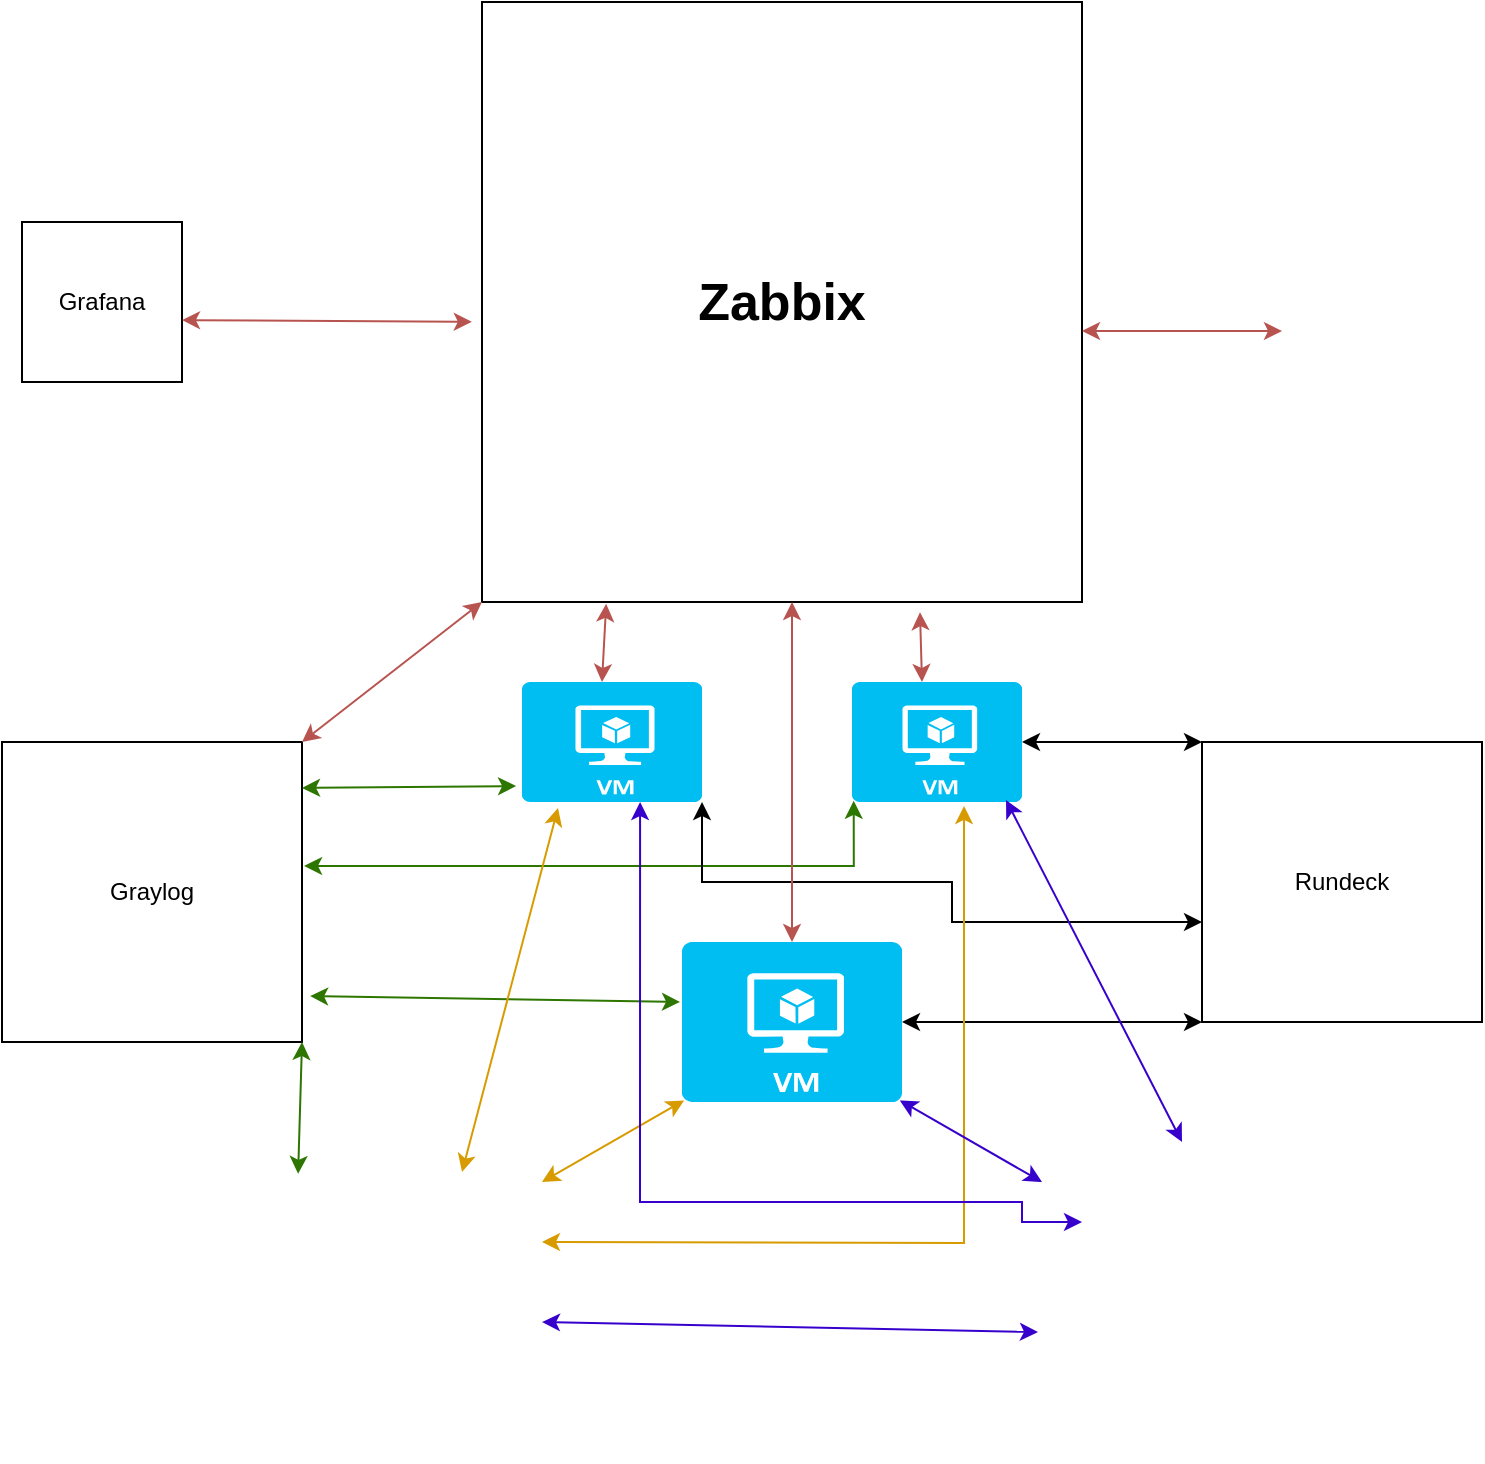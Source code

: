 <mxfile version="15.8.6" type="github">
  <diagram id="z5rGznuba-PtW8SU3dXK" name="Page-1">
    <mxGraphModel dx="1422" dy="790" grid="1" gridSize="10" guides="1" tooltips="1" connect="1" arrows="1" fold="1" page="1" pageScale="1" pageWidth="3300" pageHeight="4681" math="0" shadow="0">
      <root>
        <mxCell id="0" />
        <mxCell id="1" parent="0" />
        <mxCell id="jL6jd2JfHJ7tAKCCUWy6-1" value="&lt;b&gt;&lt;font style=&quot;font-size: 26px&quot;&gt;Zabbix&lt;/font&gt;&lt;/b&gt;" style="whiteSpace=wrap;html=1;aspect=fixed;" parent="1" vertex="1">
          <mxGeometry x="1190" y="200" width="300" height="300" as="geometry" />
        </mxCell>
        <mxCell id="jL6jd2JfHJ7tAKCCUWy6-2" value="Grafana" style="whiteSpace=wrap;html=1;aspect=fixed;" parent="1" vertex="1">
          <mxGeometry x="960" y="310" width="80" height="80" as="geometry" />
        </mxCell>
        <mxCell id="jL6jd2JfHJ7tAKCCUWy6-6" value="" style="verticalLabelPosition=bottom;html=1;verticalAlign=top;align=center;strokeColor=none;fillColor=#00BEF2;shape=mxgraph.azure.virtual_machine;" parent="1" vertex="1">
          <mxGeometry x="1210" y="540" width="90" height="60" as="geometry" />
        </mxCell>
        <mxCell id="jL6jd2JfHJ7tAKCCUWy6-7" value="" style="verticalLabelPosition=bottom;html=1;verticalAlign=top;align=center;strokeColor=none;fillColor=#00BEF2;shape=mxgraph.azure.virtual_machine;" parent="1" vertex="1">
          <mxGeometry x="1375" y="540" width="85" height="60" as="geometry" />
        </mxCell>
        <mxCell id="jL6jd2JfHJ7tAKCCUWy6-8" value="" style="verticalLabelPosition=bottom;html=1;verticalAlign=top;align=center;strokeColor=none;fillColor=#00BEF2;shape=mxgraph.azure.virtual_machine;" parent="1" vertex="1">
          <mxGeometry x="1290" y="670" width="110" height="80" as="geometry" />
        </mxCell>
        <mxCell id="jL6jd2JfHJ7tAKCCUWy6-9" value="" style="shape=image;html=1;verticalAlign=top;verticalLabelPosition=bottom;labelBackgroundColor=#ffffff;imageAspect=0;aspect=fixed;image=https://cdn0.iconfinder.com/data/icons/font-awesome-brands-vol-1/512/jenkins-128.png" parent="1" vertex="1">
          <mxGeometry x="1470" y="785" width="135" height="135" as="geometry" />
        </mxCell>
        <mxCell id="jL6jd2JfHJ7tAKCCUWy6-17" value="" style="shape=image;html=1;verticalAlign=top;verticalLabelPosition=bottom;labelBackgroundColor=#ffffff;imageAspect=0;aspect=fixed;image=https://cdn4.iconfinder.com/data/icons/socialcones/508/Gitlab-128.png" parent="1" vertex="1">
          <mxGeometry x="1080" y="790" width="140" height="140" as="geometry" />
        </mxCell>
        <mxCell id="jL6jd2JfHJ7tAKCCUWy6-18" value="" style="shape=image;html=1;verticalAlign=top;verticalLabelPosition=bottom;labelBackgroundColor=#ffffff;imageAspect=0;aspect=fixed;image=https://cdn2.iconfinder.com/data/icons/social-media-2285/512/1_Slack_colored_svg-128.png" parent="1" vertex="1">
          <mxGeometry x="1605" y="330" width="70" height="70" as="geometry" />
        </mxCell>
        <mxCell id="kYGF-sDnhBKtGnx4Ma22-1" value="Rundeck" style="whiteSpace=wrap;html=1;aspect=fixed;" vertex="1" parent="1">
          <mxGeometry x="1550" y="570" width="140" height="140" as="geometry" />
        </mxCell>
        <mxCell id="kYGF-sDnhBKtGnx4Ma22-2" value="Graylog" style="whiteSpace=wrap;html=1;aspect=fixed;" vertex="1" parent="1">
          <mxGeometry x="950" y="570" width="150" height="150" as="geometry" />
        </mxCell>
        <mxCell id="kYGF-sDnhBKtGnx4Ma22-25" value="" style="endArrow=classic;startArrow=classic;html=1;rounded=0;entryX=-0.033;entryY=0.867;entryDx=0;entryDy=0;entryPerimeter=0;exitX=1;exitY=0.153;exitDx=0;exitDy=0;exitPerimeter=0;fillColor=#60a917;strokeColor=#2D7600;" edge="1" parent="1" source="kYGF-sDnhBKtGnx4Ma22-2" target="jL6jd2JfHJ7tAKCCUWy6-6">
          <mxGeometry width="50" height="50" relative="1" as="geometry">
            <mxPoint x="1120" y="590" as="sourcePoint" />
            <mxPoint x="1170" y="540" as="targetPoint" />
          </mxGeometry>
        </mxCell>
        <mxCell id="kYGF-sDnhBKtGnx4Ma22-27" value="" style="endArrow=classic;startArrow=classic;html=1;rounded=0;entryX=-0.009;entryY=0.375;entryDx=0;entryDy=0;entryPerimeter=0;exitX=1.027;exitY=0.847;exitDx=0;exitDy=0;exitPerimeter=0;fillColor=#60a917;strokeColor=#2D7600;" edge="1" parent="1" source="kYGF-sDnhBKtGnx4Ma22-2" target="jL6jd2JfHJ7tAKCCUWy6-8">
          <mxGeometry width="50" height="50" relative="1" as="geometry">
            <mxPoint x="1100" y="680" as="sourcePoint" />
            <mxPoint x="1280" y="680" as="targetPoint" />
          </mxGeometry>
        </mxCell>
        <mxCell id="kYGF-sDnhBKtGnx4Ma22-30" value="" style="endArrow=classic;startArrow=classic;html=1;rounded=0;entryX=0.01;entryY=0.99;entryDx=0;entryDy=0;entryPerimeter=0;edgeStyle=orthogonalEdgeStyle;exitX=1.007;exitY=0.413;exitDx=0;exitDy=0;exitPerimeter=0;fillColor=#60a917;strokeColor=#2D7600;" edge="1" parent="1" source="kYGF-sDnhBKtGnx4Ma22-2" target="jL6jd2JfHJ7tAKCCUWy6-7">
          <mxGeometry width="50" height="50" relative="1" as="geometry">
            <mxPoint x="1100" y="665" as="sourcePoint" />
            <mxPoint x="1150" y="615" as="targetPoint" />
          </mxGeometry>
        </mxCell>
        <mxCell id="kYGF-sDnhBKtGnx4Ma22-31" value="" style="endArrow=classic;startArrow=classic;html=1;rounded=0;entryX=0.207;entryY=1.003;entryDx=0;entryDy=0;entryPerimeter=0;fillColor=#f8cecc;strokeColor=#b85450;" edge="1" parent="1" target="jL6jd2JfHJ7tAKCCUWy6-1">
          <mxGeometry width="50" height="50" relative="1" as="geometry">
            <mxPoint x="1250" y="540" as="sourcePoint" />
            <mxPoint x="1300" y="490" as="targetPoint" />
          </mxGeometry>
        </mxCell>
        <mxCell id="kYGF-sDnhBKtGnx4Ma22-32" value="" style="endArrow=classic;startArrow=classic;html=1;rounded=0;entryX=0.73;entryY=1.017;entryDx=0;entryDy=0;entryPerimeter=0;fillColor=#f8cecc;strokeColor=#b85450;" edge="1" parent="1" target="jL6jd2JfHJ7tAKCCUWy6-1">
          <mxGeometry width="50" height="50" relative="1" as="geometry">
            <mxPoint x="1410" y="540" as="sourcePoint" />
            <mxPoint x="1460" y="490" as="targetPoint" />
          </mxGeometry>
        </mxCell>
        <mxCell id="kYGF-sDnhBKtGnx4Ma22-34" value="" style="endArrow=classic;startArrow=classic;html=1;rounded=0;entryX=0;entryY=0;entryDx=0;entryDy=0;" edge="1" parent="1" target="kYGF-sDnhBKtGnx4Ma22-1">
          <mxGeometry width="50" height="50" relative="1" as="geometry">
            <mxPoint x="1460" y="570" as="sourcePoint" />
            <mxPoint x="1510" y="520" as="targetPoint" />
          </mxGeometry>
        </mxCell>
        <mxCell id="kYGF-sDnhBKtGnx4Ma22-35" value="" style="endArrow=classic;startArrow=classic;html=1;rounded=0;entryX=0;entryY=1;entryDx=0;entryDy=0;" edge="1" parent="1" target="kYGF-sDnhBKtGnx4Ma22-1">
          <mxGeometry width="50" height="50" relative="1" as="geometry">
            <mxPoint x="1400" y="710" as="sourcePoint" />
            <mxPoint x="1490" y="710" as="targetPoint" />
          </mxGeometry>
        </mxCell>
        <mxCell id="kYGF-sDnhBKtGnx4Ma22-37" value="" style="endArrow=classic;startArrow=classic;html=1;rounded=0;entryX=0;entryY=0.643;entryDx=0;entryDy=0;entryPerimeter=0;edgeStyle=orthogonalEdgeStyle;" edge="1" parent="1" target="kYGF-sDnhBKtGnx4Ma22-1">
          <mxGeometry width="50" height="50" relative="1" as="geometry">
            <mxPoint x="1300" y="600" as="sourcePoint" />
            <mxPoint x="1390" y="600" as="targetPoint" />
            <Array as="points">
              <mxPoint x="1300" y="640" />
              <mxPoint x="1425" y="640" />
              <mxPoint x="1425" y="660" />
            </Array>
          </mxGeometry>
        </mxCell>
        <mxCell id="kYGF-sDnhBKtGnx4Ma22-39" value="" style="endArrow=classic;startArrow=classic;html=1;rounded=0;exitX=0.5;exitY=0;exitDx=0;exitDy=0;exitPerimeter=0;fillColor=#f8cecc;strokeColor=#b85450;" edge="1" parent="1" source="jL6jd2JfHJ7tAKCCUWy6-8">
          <mxGeometry width="50" height="50" relative="1" as="geometry">
            <mxPoint x="1290" y="530" as="sourcePoint" />
            <mxPoint x="1345" y="500" as="targetPoint" />
          </mxGeometry>
        </mxCell>
        <mxCell id="kYGF-sDnhBKtGnx4Ma22-40" value="" style="endArrow=classic;startArrow=classic;html=1;rounded=0;exitX=1;exitY=0.5;exitDx=0;exitDy=0;entryX=-0.015;entryY=0.593;entryDx=0;entryDy=0;entryPerimeter=0;fillColor=#6a00ff;strokeColor=#3700CC;" edge="1" parent="1" source="jL6jd2JfHJ7tAKCCUWy6-17" target="jL6jd2JfHJ7tAKCCUWy6-9">
          <mxGeometry width="50" height="50" relative="1" as="geometry">
            <mxPoint x="1270" y="860" as="sourcePoint" />
            <mxPoint x="1320" y="810" as="targetPoint" />
          </mxGeometry>
        </mxCell>
        <mxCell id="kYGF-sDnhBKtGnx4Ma22-41" value="" style="endArrow=classic;startArrow=classic;html=1;rounded=0;exitX=0.129;exitY=-0.029;exitDx=0;exitDy=0;exitPerimeter=0;fillColor=#60a917;strokeColor=#2D7600;" edge="1" parent="1" source="jL6jd2JfHJ7tAKCCUWy6-17">
          <mxGeometry width="50" height="50" relative="1" as="geometry">
            <mxPoint x="1050" y="770" as="sourcePoint" />
            <mxPoint x="1100" y="720" as="targetPoint" />
          </mxGeometry>
        </mxCell>
        <mxCell id="kYGF-sDnhBKtGnx4Ma22-42" value="" style="endArrow=classic;startArrow=classic;html=1;rounded=0;fillColor=#ffe6cc;strokeColor=#d79b00;entryX=0.2;entryY=1.05;entryDx=0;entryDy=0;entryPerimeter=0;" edge="1" parent="1" target="jL6jd2JfHJ7tAKCCUWy6-6">
          <mxGeometry width="50" height="50" relative="1" as="geometry">
            <mxPoint x="1180" y="785" as="sourcePoint" />
            <mxPoint x="1230" y="735" as="targetPoint" />
          </mxGeometry>
        </mxCell>
        <mxCell id="kYGF-sDnhBKtGnx4Ma22-43" value="" style="endArrow=classic;startArrow=classic;html=1;rounded=0;entryX=0.01;entryY=0.99;entryDx=0;entryDy=0;entryPerimeter=0;exitX=1;exitY=0;exitDx=0;exitDy=0;fillColor=#ffe6cc;strokeColor=#d79b00;" edge="1" parent="1" source="jL6jd2JfHJ7tAKCCUWy6-17" target="jL6jd2JfHJ7tAKCCUWy6-8">
          <mxGeometry width="50" height="50" relative="1" as="geometry">
            <mxPoint x="1210" y="790" as="sourcePoint" />
            <mxPoint x="1300" y="790" as="targetPoint" />
          </mxGeometry>
        </mxCell>
        <mxCell id="kYGF-sDnhBKtGnx4Ma22-44" value="" style="endArrow=classic;startArrow=classic;html=1;rounded=0;entryX=0.659;entryY=1.033;entryDx=0;entryDy=0;entryPerimeter=0;edgeStyle=orthogonalEdgeStyle;fillColor=#ffe6cc;strokeColor=#d79b00;" edge="1" parent="1" target="jL6jd2JfHJ7tAKCCUWy6-7">
          <mxGeometry width="50" height="50" relative="1" as="geometry">
            <mxPoint x="1220" y="820" as="sourcePoint" />
            <mxPoint x="1450" y="800" as="targetPoint" />
          </mxGeometry>
        </mxCell>
        <mxCell id="kYGF-sDnhBKtGnx4Ma22-45" value="" style="endArrow=classic;startArrow=classic;html=1;rounded=0;entryX=0;entryY=1;entryDx=0;entryDy=0;fillColor=#f8cecc;strokeColor=#b85450;" edge="1" parent="1" target="jL6jd2JfHJ7tAKCCUWy6-1">
          <mxGeometry width="50" height="50" relative="1" as="geometry">
            <mxPoint x="1100" y="570" as="sourcePoint" />
            <mxPoint x="1150" y="520" as="targetPoint" />
          </mxGeometry>
        </mxCell>
        <mxCell id="kYGF-sDnhBKtGnx4Ma22-46" value="" style="endArrow=classic;startArrow=classic;html=1;rounded=0;entryX=0.99;entryY=0.99;entryDx=0;entryDy=0;entryPerimeter=0;fillColor=#6a00ff;strokeColor=#3700CC;" edge="1" parent="1" target="jL6jd2JfHJ7tAKCCUWy6-8">
          <mxGeometry width="50" height="50" relative="1" as="geometry">
            <mxPoint x="1470" y="790" as="sourcePoint" />
            <mxPoint x="1520" y="740" as="targetPoint" />
          </mxGeometry>
        </mxCell>
        <mxCell id="kYGF-sDnhBKtGnx4Ma22-47" value="" style="endArrow=classic;startArrow=classic;html=1;rounded=0;entryX=0;entryY=0;entryDx=0;entryDy=0;exitX=0.906;exitY=0.983;exitDx=0;exitDy=0;exitPerimeter=0;fillColor=#6a00ff;strokeColor=#3700CC;" edge="1" parent="1" source="jL6jd2JfHJ7tAKCCUWy6-7">
          <mxGeometry width="50" height="50" relative="1" as="geometry">
            <mxPoint x="1450" y="770" as="sourcePoint" />
            <mxPoint x="1540" y="770" as="targetPoint" />
          </mxGeometry>
        </mxCell>
        <mxCell id="kYGF-sDnhBKtGnx4Ma22-48" value="" style="endArrow=classic;startArrow=classic;html=1;rounded=0;entryX=0;entryY=0;entryDx=0;entryDy=0;exitX=0.656;exitY=1;exitDx=0;exitDy=0;exitPerimeter=0;fillColor=#6a00ff;strokeColor=#3700CC;edgeStyle=orthogonalEdgeStyle;" edge="1" parent="1" source="jL6jd2JfHJ7tAKCCUWy6-6">
          <mxGeometry width="50" height="50" relative="1" as="geometry">
            <mxPoint x="1400" y="810" as="sourcePoint" />
            <mxPoint x="1490" y="810" as="targetPoint" />
            <Array as="points">
              <mxPoint x="1269" y="800" />
              <mxPoint x="1460" y="800" />
              <mxPoint x="1460" y="810" />
            </Array>
          </mxGeometry>
        </mxCell>
        <mxCell id="kYGF-sDnhBKtGnx4Ma22-49" value="" style="endArrow=classic;startArrow=classic;html=1;rounded=0;exitX=1;exitY=0.613;exitDx=0;exitDy=0;fillColor=#f8cecc;strokeColor=#b85450;entryX=-0.017;entryY=0.533;entryDx=0;entryDy=0;entryPerimeter=0;exitPerimeter=0;" edge="1" parent="1" source="jL6jd2JfHJ7tAKCCUWy6-2" target="jL6jd2JfHJ7tAKCCUWy6-1">
          <mxGeometry width="50" height="50" relative="1" as="geometry">
            <mxPoint x="1100" y="320" as="sourcePoint" />
            <mxPoint x="1180" y="320" as="targetPoint" />
          </mxGeometry>
        </mxCell>
        <mxCell id="kYGF-sDnhBKtGnx4Ma22-50" value="" style="endArrow=classic;startArrow=classic;html=1;rounded=0;exitX=1;exitY=0.75;exitDx=0;exitDy=0;fillColor=#f8cecc;strokeColor=#b85450;" edge="1" parent="1">
          <mxGeometry width="50" height="50" relative="1" as="geometry">
            <mxPoint x="1490" y="364.5" as="sourcePoint" />
            <mxPoint x="1590" y="364.5" as="targetPoint" />
          </mxGeometry>
        </mxCell>
      </root>
    </mxGraphModel>
  </diagram>
</mxfile>
